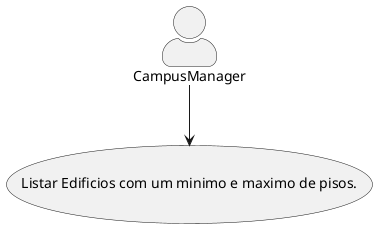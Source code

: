@startuml
skinparam actorStyle awesome
:CampusManager: --> (Use)

"Listar Edificios com um minimo e maximo de pisos." as (Use)

@enduml
